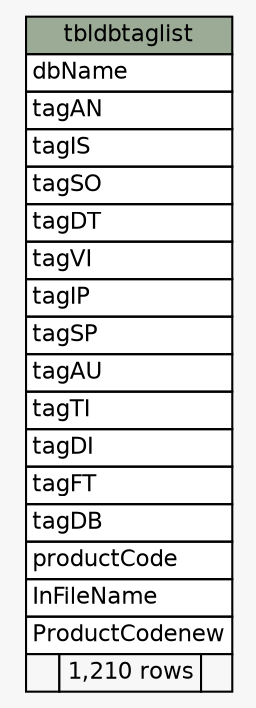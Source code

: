 // dot 2.2.1 on Windows 10 10.0
// SchemaSpy rev 590
digraph "tbldbtaglist" {
  graph [
    rankdir="RL"
    bgcolor="#f7f7f7"
    nodesep="0.18"
    ranksep="0.46"
    fontname="Helvetica"
    fontsize="11"
  ];
  node [
    fontname="Helvetica"
    fontsize="11"
    shape="plaintext"
  ];
  edge [
    arrowsize="0.8"
  ];
  "tbldbtaglist" [
    label=<
    <TABLE BORDER="0" CELLBORDER="1" CELLSPACING="0" BGCOLOR="#ffffff">
      <TR><TD COLSPAN="3" BGCOLOR="#9bab96" ALIGN="CENTER">tbldbtaglist</TD></TR>
      <TR><TD PORT="dbName" COLSPAN="3" ALIGN="LEFT">dbName</TD></TR>
      <TR><TD PORT="tagAN" COLSPAN="3" ALIGN="LEFT">tagAN</TD></TR>
      <TR><TD PORT="tagIS" COLSPAN="3" ALIGN="LEFT">tagIS</TD></TR>
      <TR><TD PORT="tagSO" COLSPAN="3" ALIGN="LEFT">tagSO</TD></TR>
      <TR><TD PORT="tagDT" COLSPAN="3" ALIGN="LEFT">tagDT</TD></TR>
      <TR><TD PORT="tagVI" COLSPAN="3" ALIGN="LEFT">tagVI</TD></TR>
      <TR><TD PORT="tagIP" COLSPAN="3" ALIGN="LEFT">tagIP</TD></TR>
      <TR><TD PORT="tagSP" COLSPAN="3" ALIGN="LEFT">tagSP</TD></TR>
      <TR><TD PORT="tagAU" COLSPAN="3" ALIGN="LEFT">tagAU</TD></TR>
      <TR><TD PORT="tagTI" COLSPAN="3" ALIGN="LEFT">tagTI</TD></TR>
      <TR><TD PORT="tagDI" COLSPAN="3" ALIGN="LEFT">tagDI</TD></TR>
      <TR><TD PORT="tagFT" COLSPAN="3" ALIGN="LEFT">tagFT</TD></TR>
      <TR><TD PORT="tagDB" COLSPAN="3" ALIGN="LEFT">tagDB</TD></TR>
      <TR><TD PORT="productCode" COLSPAN="3" ALIGN="LEFT">productCode</TD></TR>
      <TR><TD PORT="InFileName" COLSPAN="3" ALIGN="LEFT">InFileName</TD></TR>
      <TR><TD PORT="ProductCodenew" COLSPAN="3" ALIGN="LEFT">ProductCodenew</TD></TR>
      <TR><TD ALIGN="LEFT" BGCOLOR="#f7f7f7">  </TD><TD ALIGN="RIGHT" BGCOLOR="#f7f7f7">1,210 rows</TD><TD ALIGN="RIGHT" BGCOLOR="#f7f7f7">  </TD></TR>
    </TABLE>>
    URL="tables/tbldbtaglist.html"
    tooltip="tbldbtaglist"
  ];
}

